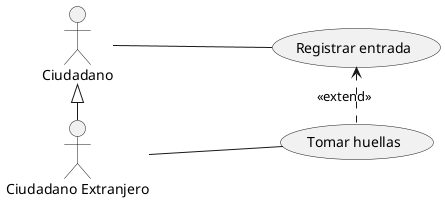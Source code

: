@startuml
left to right direction
:Ciudadano: as ciudadano
:Ciudadano Extranjero: as ciuExtr
(Registrar entrada) as regEnt
(Tomar huellas) as tomHue

ciudadano --- regEnt
ciuExtr --- tomHue

tomHue .left..> regEnt : <<extend>>

ciudadano <|--right- ciuExtr
@enduml